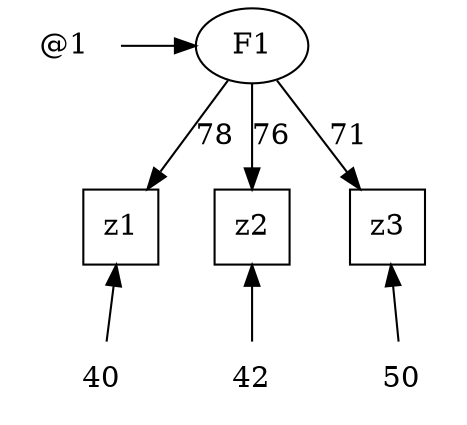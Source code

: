 digraph G {
	z1 [shape = square];
	z2 [shape = square];
	z3 [shape = square];
	z1_var [label="40", shape = plaintext];
	z2_var [label="42", shape = plaintext];
	z3_var [label="50", shape = plaintext];
	F1_var [label="@1", shape = plaintext];


	# Single arrow paths
	F1 -> z1 [label="78"];
	F1 -> z2 [label="76"];
	F1 -> z3 [label="71"];

	# Variances
	z1_var -> z1;
	z2_var -> z2;
	z3_var -> z3;
	F1_var -> F1;

	{rank=min ; F1 F1_var};
	{rank=same; z1 z2 z3};
	{rank=max ; z1_var z2_var z3_var};
}
